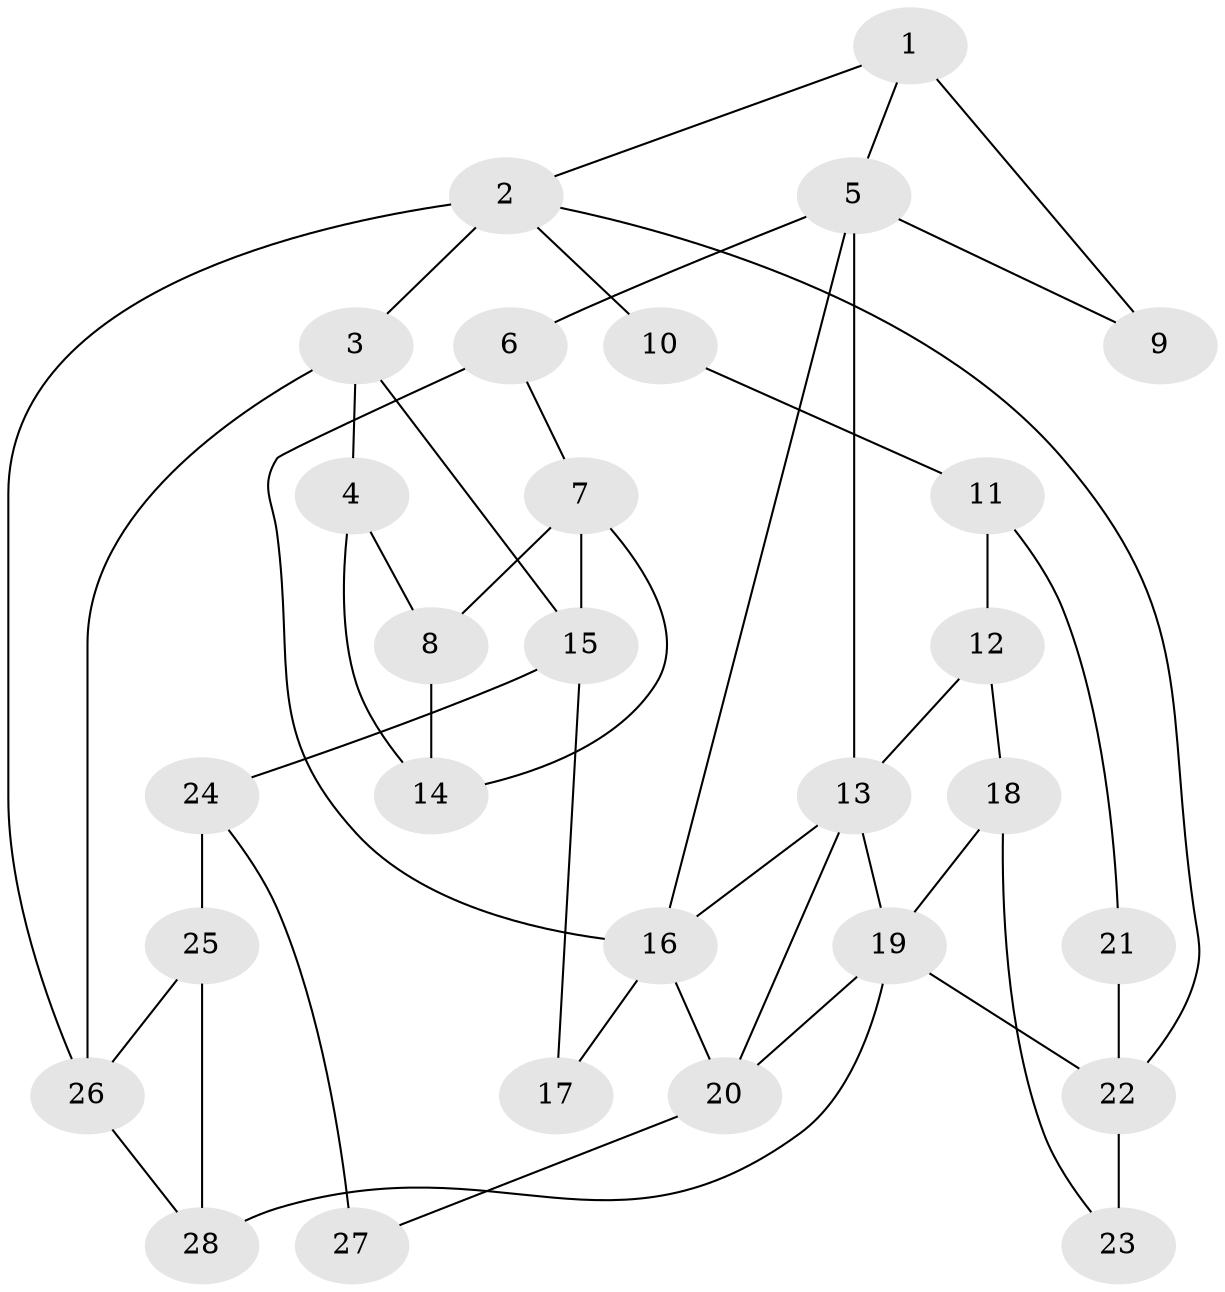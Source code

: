 // original degree distribution, {3: 0.029411764705882353, 4: 0.25, 5: 0.5, 6: 0.22058823529411764}
// Generated by graph-tools (version 1.1) at 2025/54/03/04/25 22:54:24]
// undirected, 28 vertices, 47 edges
graph export_dot {
  node [color=gray90,style=filled];
  1;
  2;
  3;
  4;
  5;
  6;
  7;
  8;
  9;
  10;
  11;
  12;
  13;
  14;
  15;
  16;
  17;
  18;
  19;
  20;
  21;
  22;
  23;
  24;
  25;
  26;
  27;
  28;
  1 -- 2 [weight=1.0];
  1 -- 5 [weight=1.0];
  1 -- 9 [weight=2.0];
  2 -- 3 [weight=1.0];
  2 -- 10 [weight=1.0];
  2 -- 22 [weight=1.0];
  2 -- 26 [weight=2.0];
  3 -- 4 [weight=1.0];
  3 -- 15 [weight=1.0];
  3 -- 26 [weight=1.0];
  4 -- 8 [weight=1.0];
  4 -- 14 [weight=2.0];
  5 -- 6 [weight=1.0];
  5 -- 9 [weight=1.0];
  5 -- 13 [weight=1.0];
  5 -- 16 [weight=1.0];
  6 -- 7 [weight=1.0];
  6 -- 16 [weight=1.0];
  7 -- 8 [weight=1.0];
  7 -- 14 [weight=1.0];
  7 -- 15 [weight=2.0];
  8 -- 14 [weight=1.0];
  10 -- 11 [weight=2.0];
  11 -- 12 [weight=2.0];
  11 -- 21 [weight=2.0];
  12 -- 13 [weight=1.0];
  12 -- 18 [weight=1.0];
  13 -- 16 [weight=1.0];
  13 -- 19 [weight=1.0];
  13 -- 20 [weight=1.0];
  15 -- 17 [weight=2.0];
  15 -- 24 [weight=1.0];
  16 -- 17 [weight=2.0];
  16 -- 20 [weight=1.0];
  18 -- 19 [weight=1.0];
  18 -- 23 [weight=1.0];
  19 -- 20 [weight=1.0];
  19 -- 22 [weight=1.0];
  19 -- 28 [weight=2.0];
  20 -- 27 [weight=1.0];
  21 -- 22 [weight=2.0];
  22 -- 23 [weight=2.0];
  24 -- 25 [weight=2.0];
  24 -- 27 [weight=2.0];
  25 -- 26 [weight=1.0];
  25 -- 28 [weight=2.0];
  26 -- 28 [weight=2.0];
}
